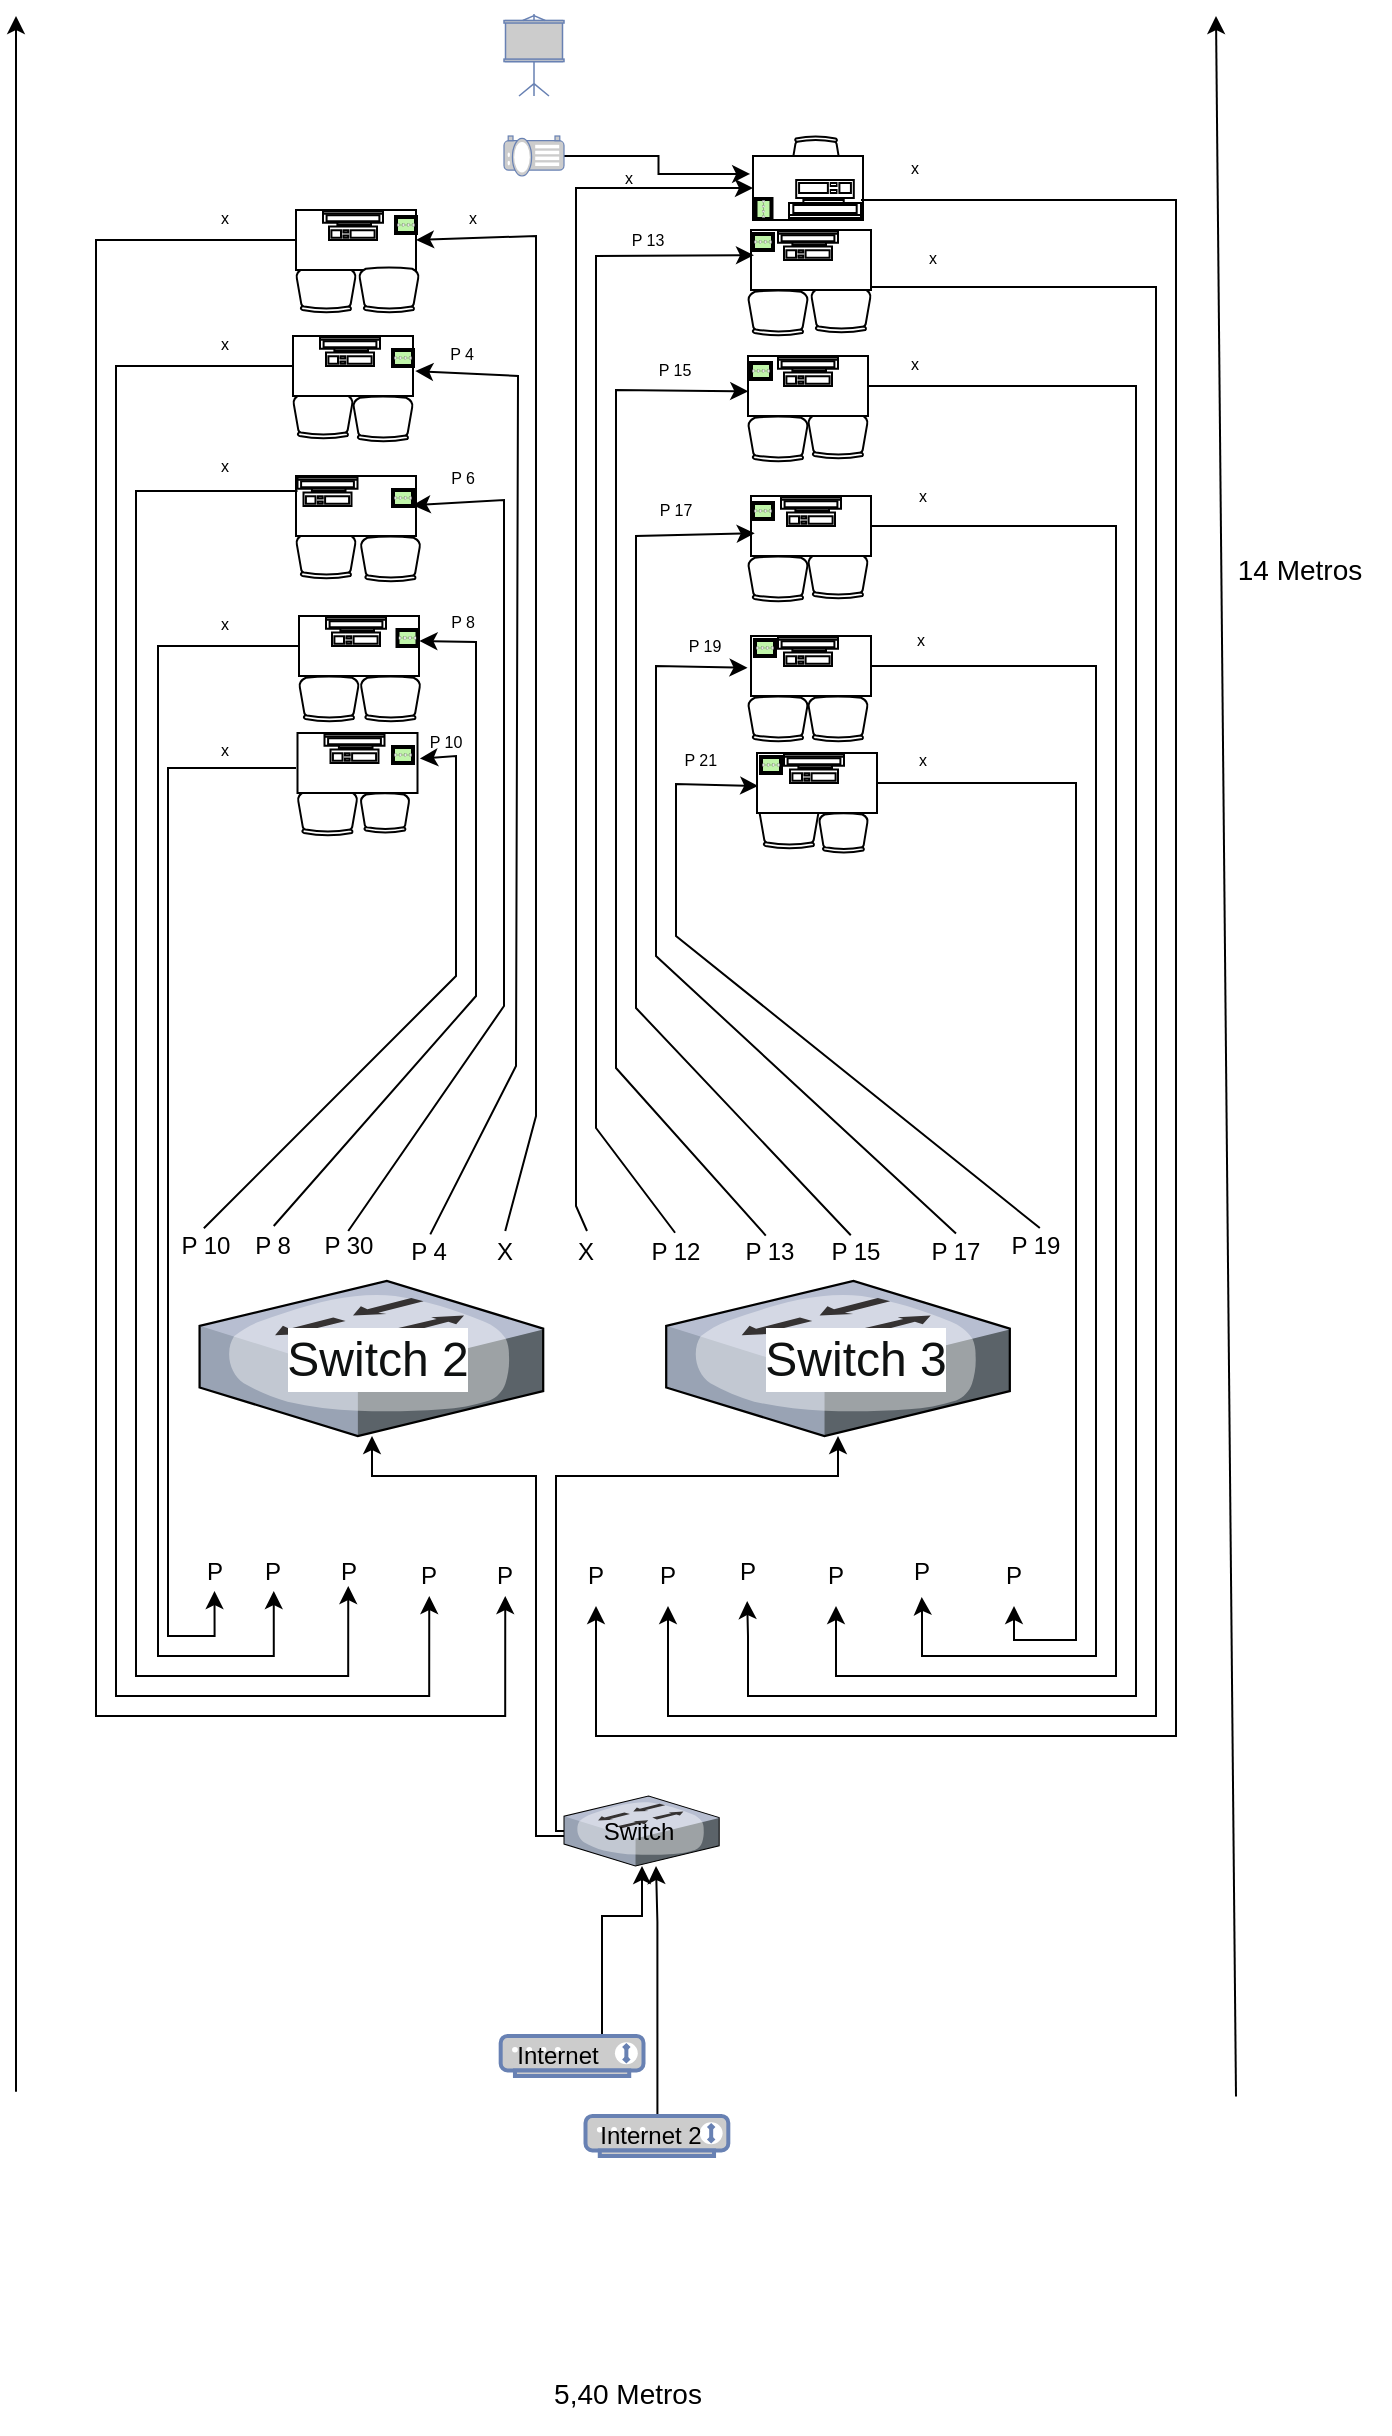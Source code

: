 <mxfile version="21.6.8" type="github">
  <diagram name="Página-1" id="T5pB055ITA6RkEdO5A4q">
    <mxGraphModel dx="1434" dy="1959" grid="1" gridSize="10" guides="1" tooltips="1" connect="1" arrows="1" fold="1" page="1" pageScale="1" pageWidth="827" pageHeight="1169" math="0" shadow="0">
      <root>
        <mxCell id="0" />
        <mxCell id="1" parent="0" />
        <mxCell id="0n9UJO-PWEgKDpVl8PzF-2" value="&lt;font style=&quot;font-size: 14px;&quot;&gt;5,40 Metros&lt;/font&gt;" style="text;html=1;strokeColor=none;fillColor=none;align=center;verticalAlign=middle;whiteSpace=wrap;rounded=0;" parent="1" vertex="1">
          <mxGeometry x="376.08" y="1169" width="140" height="40" as="geometry" />
        </mxCell>
        <mxCell id="0n9UJO-PWEgKDpVl8PzF-3" value="&lt;font style=&quot;font-size: 14px;&quot;&gt;14 Metros&lt;/font&gt;" style="text;html=1;strokeColor=none;fillColor=none;align=center;verticalAlign=middle;whiteSpace=wrap;rounded=0;" parent="1" vertex="1">
          <mxGeometry x="737" y="251.5" width="90" height="50" as="geometry" />
        </mxCell>
        <mxCell id="0n9UJO-PWEgKDpVl8PzF-9" value="" style="endArrow=classic;html=1;rounded=0;" parent="1" edge="1">
          <mxGeometry width="50" height="50" relative="1" as="geometry">
            <mxPoint x="140" y="1037.9" as="sourcePoint" />
            <mxPoint x="140" as="targetPoint" />
          </mxGeometry>
        </mxCell>
        <mxCell id="0n9UJO-PWEgKDpVl8PzF-11" value="" style="endArrow=classic;html=1;rounded=0;" parent="1" edge="1">
          <mxGeometry width="50" height="50" relative="1" as="geometry">
            <mxPoint x="750" y="1040.3" as="sourcePoint" />
            <mxPoint x="740" as="targetPoint" />
            <Array as="points" />
          </mxGeometry>
        </mxCell>
        <mxCell id="0n9UJO-PWEgKDpVl8PzF-33" value="" style="verticalLabelPosition=bottom;html=1;verticalAlign=top;align=center;shape=mxgraph.floorplan.office_chair;shadow=0;rotation=-180;" parent="1" vertex="1">
          <mxGeometry x="280" y="125.5" width="30" height="23" as="geometry" />
        </mxCell>
        <mxCell id="6o5EObSqQ-A6p5sDB_kM-110" style="edgeStyle=orthogonalEdgeStyle;rounded=0;orthogonalLoop=1;jettySize=auto;html=1;entryX=0.5;entryY=1;entryDx=0;entryDy=0;" parent="1" source="0n9UJO-PWEgKDpVl8PzF-34" target="6o5EObSqQ-A6p5sDB_kM-105" edge="1">
          <mxGeometry relative="1" as="geometry">
            <Array as="points">
              <mxPoint x="180" y="112" />
              <mxPoint x="180" y="850" />
              <mxPoint x="385" y="850" />
            </Array>
          </mxGeometry>
        </mxCell>
        <mxCell id="0n9UJO-PWEgKDpVl8PzF-34" value="" style="shape=rect;shadow=0;html=1;rotation=-180;" parent="1" vertex="1">
          <mxGeometry x="280" y="97" width="60" height="30" as="geometry" />
        </mxCell>
        <mxCell id="0n9UJO-PWEgKDpVl8PzF-35" value="" style="verticalLabelPosition=bottom;html=1;verticalAlign=top;align=center;shape=mxgraph.floorplan.workstation;shadow=0;flipV=1;rotation=-180;" parent="1" vertex="1">
          <mxGeometry x="293.5" y="97" width="30" height="15" as="geometry" />
        </mxCell>
        <mxCell id="0n9UJO-PWEgKDpVl8PzF-36" value="" style="verticalLabelPosition=bottom;html=1;verticalAlign=top;align=center;shape=mxgraph.floorplan.office_chair;shadow=0;rotation=-180;" parent="1" vertex="1">
          <mxGeometry x="537.5" y="135.5" width="30" height="23" as="geometry" />
        </mxCell>
        <mxCell id="6o5EObSqQ-A6p5sDB_kM-115" style="edgeStyle=orthogonalEdgeStyle;rounded=0;orthogonalLoop=1;jettySize=auto;html=1;" parent="1" target="6o5EObSqQ-A6p5sDB_kM-102" edge="1">
          <mxGeometry relative="1" as="geometry">
            <Array as="points">
              <mxPoint x="710" y="136" />
              <mxPoint x="710" y="850" />
              <mxPoint x="466" y="850" />
            </Array>
            <mxPoint x="567" y="135.5" as="sourcePoint" />
            <mxPoint x="465.5" y="813.5" as="targetPoint" />
          </mxGeometry>
        </mxCell>
        <mxCell id="0n9UJO-PWEgKDpVl8PzF-37" value="" style="shape=rect;shadow=0;html=1;rotation=-180;" parent="1" vertex="1">
          <mxGeometry x="507.5" y="107" width="60" height="30" as="geometry" />
        </mxCell>
        <mxCell id="0n9UJO-PWEgKDpVl8PzF-38" value="" style="verticalLabelPosition=bottom;html=1;verticalAlign=top;align=center;shape=mxgraph.floorplan.workstation;shadow=0;flipV=1;rotation=-180;" parent="1" vertex="1">
          <mxGeometry x="521" y="107" width="30" height="15" as="geometry" />
        </mxCell>
        <mxCell id="0n9UJO-PWEgKDpVl8PzF-39" value="" style="verticalLabelPosition=bottom;html=1;verticalAlign=top;align=center;shape=mxgraph.floorplan.office_chair;shadow=0;rotation=-180;" parent="1" vertex="1">
          <mxGeometry x="278.5" y="188.5" width="30" height="23" as="geometry" />
        </mxCell>
        <mxCell id="6o5EObSqQ-A6p5sDB_kM-109" style="edgeStyle=orthogonalEdgeStyle;rounded=0;orthogonalLoop=1;jettySize=auto;html=1;entryX=0.5;entryY=1;entryDx=0;entryDy=0;" parent="1" source="0n9UJO-PWEgKDpVl8PzF-40" target="6o5EObSqQ-A6p5sDB_kM-104" edge="1">
          <mxGeometry relative="1" as="geometry">
            <Array as="points">
              <mxPoint x="190" y="175" />
              <mxPoint x="190" y="840" />
              <mxPoint x="347" y="840" />
            </Array>
          </mxGeometry>
        </mxCell>
        <mxCell id="0n9UJO-PWEgKDpVl8PzF-40" value="" style="shape=rect;shadow=0;html=1;rotation=-180;" parent="1" vertex="1">
          <mxGeometry x="278.5" y="160" width="60" height="30" as="geometry" />
        </mxCell>
        <mxCell id="0n9UJO-PWEgKDpVl8PzF-41" value="" style="verticalLabelPosition=bottom;html=1;verticalAlign=top;align=center;shape=mxgraph.floorplan.workstation;shadow=0;flipV=1;rotation=-180;" parent="1" vertex="1">
          <mxGeometry x="292" y="160" width="30" height="15" as="geometry" />
        </mxCell>
        <mxCell id="0n9UJO-PWEgKDpVl8PzF-42" value="" style="verticalLabelPosition=bottom;html=1;verticalAlign=top;align=center;shape=mxgraph.floorplan.office_chair;shadow=0;rotation=-180;" parent="1" vertex="1">
          <mxGeometry x="536" y="198.5" width="30" height="23" as="geometry" />
        </mxCell>
        <mxCell id="7lzPXj1ygBglbqnLbxSD-4" style="edgeStyle=orthogonalEdgeStyle;rounded=0;orthogonalLoop=1;jettySize=auto;html=1;entryX=0.5;entryY=1;entryDx=0;entryDy=0;" parent="1" source="0n9UJO-PWEgKDpVl8PzF-43" target="6o5EObSqQ-A6p5sDB_kM-101" edge="1">
          <mxGeometry relative="1" as="geometry">
            <Array as="points">
              <mxPoint x="700" y="185" />
              <mxPoint x="700" y="840" />
              <mxPoint x="506" y="840" />
              <mxPoint x="506" y="810" />
            </Array>
            <mxPoint x="510" y="810" as="targetPoint" />
          </mxGeometry>
        </mxCell>
        <mxCell id="0n9UJO-PWEgKDpVl8PzF-43" value="" style="shape=rect;shadow=0;html=1;rotation=-180;" parent="1" vertex="1">
          <mxGeometry x="506" y="170" width="60" height="30" as="geometry" />
        </mxCell>
        <mxCell id="0n9UJO-PWEgKDpVl8PzF-44" value="" style="verticalLabelPosition=bottom;html=1;verticalAlign=top;align=center;shape=mxgraph.floorplan.workstation;shadow=0;flipV=1;rotation=-180;" parent="1" vertex="1">
          <mxGeometry x="521" y="170" width="30" height="15" as="geometry" />
        </mxCell>
        <mxCell id="0n9UJO-PWEgKDpVl8PzF-45" value="" style="verticalLabelPosition=bottom;html=1;verticalAlign=top;align=center;shape=mxgraph.floorplan.office_chair;shadow=0;rotation=-180;" parent="1" vertex="1">
          <mxGeometry x="280" y="258.5" width="30" height="23" as="geometry" />
        </mxCell>
        <mxCell id="0n9UJO-PWEgKDpVl8PzF-46" value="" style="shape=rect;shadow=0;html=1;rotation=-180;" parent="1" vertex="1">
          <mxGeometry x="280" y="230" width="60" height="30" as="geometry" />
        </mxCell>
        <mxCell id="6o5EObSqQ-A6p5sDB_kM-108" style="edgeStyle=orthogonalEdgeStyle;rounded=0;orthogonalLoop=1;jettySize=auto;html=1;entryX=0.5;entryY=1;entryDx=0;entryDy=0;" parent="1" source="0n9UJO-PWEgKDpVl8PzF-47" target="6o5EObSqQ-A6p5sDB_kM-103" edge="1">
          <mxGeometry relative="1" as="geometry">
            <Array as="points">
              <mxPoint x="200" y="238" />
              <mxPoint x="200" y="830" />
              <mxPoint x="306" y="830" />
            </Array>
          </mxGeometry>
        </mxCell>
        <mxCell id="0n9UJO-PWEgKDpVl8PzF-47" value="" style="verticalLabelPosition=bottom;html=1;verticalAlign=top;align=center;shape=mxgraph.floorplan.workstation;shadow=0;flipV=1;rotation=-180;" parent="1" vertex="1">
          <mxGeometry x="280.75" y="230" width="30" height="15" as="geometry" />
        </mxCell>
        <mxCell id="0n9UJO-PWEgKDpVl8PzF-48" value="" style="verticalLabelPosition=bottom;html=1;verticalAlign=top;align=center;shape=mxgraph.floorplan.office_chair;shadow=0;rotation=-180;" parent="1" vertex="1">
          <mxGeometry x="536" y="268.5" width="30" height="23" as="geometry" />
        </mxCell>
        <mxCell id="6o5EObSqQ-A6p5sDB_kM-119" style="edgeStyle=orthogonalEdgeStyle;rounded=0;orthogonalLoop=1;jettySize=auto;html=1;entryX=0.5;entryY=1;entryDx=0;entryDy=0;" parent="1" source="0n9UJO-PWEgKDpVl8PzF-49" target="6o5EObSqQ-A6p5sDB_kM-100" edge="1">
          <mxGeometry relative="1" as="geometry">
            <Array as="points">
              <mxPoint x="690" y="255" />
              <mxPoint x="690" y="830" />
              <mxPoint x="550" y="830" />
            </Array>
          </mxGeometry>
        </mxCell>
        <mxCell id="0n9UJO-PWEgKDpVl8PzF-49" value="" style="shape=rect;shadow=0;html=1;rotation=-180;" parent="1" vertex="1">
          <mxGeometry x="507.5" y="240" width="60" height="30" as="geometry" />
        </mxCell>
        <mxCell id="0n9UJO-PWEgKDpVl8PzF-50" value="" style="verticalLabelPosition=bottom;html=1;verticalAlign=top;align=center;shape=mxgraph.floorplan.workstation;shadow=0;flipV=1;rotation=-180;" parent="1" vertex="1">
          <mxGeometry x="522.5" y="240" width="30" height="15" as="geometry" />
        </mxCell>
        <mxCell id="0n9UJO-PWEgKDpVl8PzF-51" value="" style="verticalLabelPosition=bottom;html=1;verticalAlign=top;align=center;shape=mxgraph.floorplan.office_chair;shadow=0;rotation=-180;" parent="1" vertex="1">
          <mxGeometry x="281.5" y="330" width="30" height="23" as="geometry" />
        </mxCell>
        <mxCell id="6o5EObSqQ-A6p5sDB_kM-107" style="edgeStyle=orthogonalEdgeStyle;rounded=0;orthogonalLoop=1;jettySize=auto;html=1;entryX=0.5;entryY=1;entryDx=0;entryDy=0;" parent="1" source="0n9UJO-PWEgKDpVl8PzF-52" target="6o5EObSqQ-A6p5sDB_kM-97" edge="1">
          <mxGeometry relative="1" as="geometry">
            <mxPoint x="270" y="960" as="targetPoint" />
            <Array as="points">
              <mxPoint x="211" y="315" />
              <mxPoint x="211" y="820" />
              <mxPoint x="269" y="820" />
            </Array>
          </mxGeometry>
        </mxCell>
        <mxCell id="0n9UJO-PWEgKDpVl8PzF-52" value="" style="shape=rect;shadow=0;html=1;rotation=-180;" parent="1" vertex="1">
          <mxGeometry x="281.5" y="300" width="60" height="30" as="geometry" />
        </mxCell>
        <mxCell id="0n9UJO-PWEgKDpVl8PzF-53" value="" style="verticalLabelPosition=bottom;html=1;verticalAlign=top;align=center;shape=mxgraph.floorplan.workstation;shadow=0;flipV=1;rotation=-180;" parent="1" vertex="1">
          <mxGeometry x="295" y="300" width="30" height="15" as="geometry" />
        </mxCell>
        <mxCell id="0n9UJO-PWEgKDpVl8PzF-54" value="" style="verticalLabelPosition=bottom;html=1;verticalAlign=top;align=center;shape=mxgraph.floorplan.office_chair;shadow=0;rotation=-180;" parent="1" vertex="1">
          <mxGeometry x="536" y="340" width="30" height="23" as="geometry" />
        </mxCell>
        <mxCell id="6o5EObSqQ-A6p5sDB_kM-112" style="edgeStyle=orthogonalEdgeStyle;rounded=0;orthogonalLoop=1;jettySize=auto;html=1;entryX=0.506;entryY=0.935;entryDx=0;entryDy=0;entryPerimeter=0;" parent="1" source="0n9UJO-PWEgKDpVl8PzF-55" target="6o5EObSqQ-A6p5sDB_kM-99" edge="1">
          <mxGeometry relative="1" as="geometry">
            <Array as="points">
              <mxPoint x="680" y="325" />
              <mxPoint x="680" y="820" />
              <mxPoint x="593" y="820" />
              <mxPoint x="593" y="793" />
            </Array>
            <mxPoint x="590" y="800" as="targetPoint" />
          </mxGeometry>
        </mxCell>
        <mxCell id="0n9UJO-PWEgKDpVl8PzF-55" value="" style="shape=rect;shadow=0;html=1;rotation=-180;" parent="1" vertex="1">
          <mxGeometry x="507.5" y="310" width="60" height="30" as="geometry" />
        </mxCell>
        <mxCell id="0n9UJO-PWEgKDpVl8PzF-56" value="" style="verticalLabelPosition=bottom;html=1;verticalAlign=top;align=center;shape=mxgraph.floorplan.workstation;shadow=0;flipV=1;rotation=-180;" parent="1" vertex="1">
          <mxGeometry x="521" y="310" width="30" height="15" as="geometry" />
        </mxCell>
        <mxCell id="0n9UJO-PWEgKDpVl8PzF-57" value="" style="verticalLabelPosition=bottom;html=1;verticalAlign=top;align=center;shape=mxgraph.floorplan.office_chair;shadow=0;" parent="1" vertex="1">
          <mxGeometry x="527.5" y="60" width="25" height="20" as="geometry" />
        </mxCell>
        <mxCell id="0n9UJO-PWEgKDpVl8PzF-58" value="" style="shape=rect;shadow=0;html=1;" parent="1" vertex="1">
          <mxGeometry x="508.5" y="70" width="55" height="32" as="geometry" />
        </mxCell>
        <mxCell id="6o5EObSqQ-A6p5sDB_kM-117" style="edgeStyle=orthogonalEdgeStyle;rounded=0;orthogonalLoop=1;jettySize=auto;html=1;entryX=0.5;entryY=1;entryDx=0;entryDy=0;" parent="1" source="0n9UJO-PWEgKDpVl8PzF-59" target="6o5EObSqQ-A6p5sDB_kM-116" edge="1">
          <mxGeometry relative="1" as="geometry">
            <Array as="points">
              <mxPoint x="720" y="92" />
              <mxPoint x="720" y="860" />
              <mxPoint x="430" y="860" />
              <mxPoint x="430" y="795" />
            </Array>
          </mxGeometry>
        </mxCell>
        <mxCell id="0n9UJO-PWEgKDpVl8PzF-59" value="" style="verticalLabelPosition=bottom;html=1;verticalAlign=top;align=center;shape=mxgraph.floorplan.workstation;shadow=0;flipV=1;" parent="1" vertex="1">
          <mxGeometry x="526.5" y="82" width="36" height="20" as="geometry" />
        </mxCell>
        <mxCell id="0n9UJO-PWEgKDpVl8PzF-60" value="" style="verticalLabelPosition=bottom;html=1;verticalAlign=top;align=center;shape=mxgraph.floorplan.office_chair;shadow=0;rotation=-180;" parent="1" vertex="1">
          <mxGeometry x="311.5" y="125.5" width="30" height="23" as="geometry" />
        </mxCell>
        <mxCell id="0n9UJO-PWEgKDpVl8PzF-61" value="" style="verticalLabelPosition=bottom;html=1;verticalAlign=top;align=center;shape=mxgraph.floorplan.office_chair;shadow=0;rotation=-180;" parent="1" vertex="1">
          <mxGeometry x="280.75" y="387" width="30" height="23" as="geometry" />
        </mxCell>
        <mxCell id="6o5EObSqQ-A6p5sDB_kM-106" style="edgeStyle=orthogonalEdgeStyle;rounded=0;orthogonalLoop=1;jettySize=auto;html=1;entryX=0.5;entryY=1;entryDx=0;entryDy=0;" parent="1" target="6o5EObSqQ-A6p5sDB_kM-96" edge="1">
          <mxGeometry relative="1" as="geometry">
            <mxPoint x="240" y="960" as="targetPoint" />
            <mxPoint x="280" y="376" as="sourcePoint" />
            <Array as="points">
              <mxPoint x="216" y="376" />
              <mxPoint x="216" y="810" />
              <mxPoint x="239" y="810" />
            </Array>
          </mxGeometry>
        </mxCell>
        <mxCell id="0n9UJO-PWEgKDpVl8PzF-62" value="" style="shape=rect;shadow=0;html=1;rotation=-180;" parent="1" vertex="1">
          <mxGeometry x="280.75" y="358.5" width="60" height="30" as="geometry" />
        </mxCell>
        <mxCell id="0n9UJO-PWEgKDpVl8PzF-63" value="" style="verticalLabelPosition=bottom;html=1;verticalAlign=top;align=center;shape=mxgraph.floorplan.workstation;shadow=0;flipV=1;rotation=-180;" parent="1" vertex="1">
          <mxGeometry x="294.25" y="358.5" width="30" height="15" as="geometry" />
        </mxCell>
        <mxCell id="0n9UJO-PWEgKDpVl8PzF-65" value="" style="verticalLabelPosition=bottom;html=1;verticalAlign=top;align=center;shape=mxgraph.floorplan.office_chair;shadow=0;rotation=-180;" parent="1" vertex="1">
          <mxGeometry x="511.5" y="393.5" width="30" height="23" as="geometry" />
        </mxCell>
        <mxCell id="7lzPXj1ygBglbqnLbxSD-3" style="edgeStyle=orthogonalEdgeStyle;rounded=0;orthogonalLoop=1;jettySize=auto;html=1;" parent="1" source="0n9UJO-PWEgKDpVl8PzF-66" target="6o5EObSqQ-A6p5sDB_kM-98" edge="1">
          <mxGeometry relative="1" as="geometry">
            <Array as="points">
              <mxPoint x="670" y="384" />
              <mxPoint x="670" y="812" />
              <mxPoint x="639" y="812" />
            </Array>
          </mxGeometry>
        </mxCell>
        <mxCell id="0n9UJO-PWEgKDpVl8PzF-66" value="" style="shape=rect;shadow=0;html=1;rotation=-180;" parent="1" vertex="1">
          <mxGeometry x="510.5" y="368.5" width="60" height="30" as="geometry" />
        </mxCell>
        <mxCell id="0n9UJO-PWEgKDpVl8PzF-67" value="" style="verticalLabelPosition=bottom;html=1;verticalAlign=top;align=center;shape=mxgraph.floorplan.workstation;shadow=0;flipV=1;rotation=-180;" parent="1" vertex="1">
          <mxGeometry x="524" y="368.5" width="30" height="15" as="geometry" />
        </mxCell>
        <mxCell id="0n9UJO-PWEgKDpVl8PzF-68" value="" style="verticalLabelPosition=bottom;html=1;verticalAlign=top;align=center;shape=mxgraph.floorplan.office_chair;shadow=0;rotation=-180;" parent="1" vertex="1">
          <mxGeometry x="541.5" y="398.5" width="24.5" height="20" as="geometry" />
        </mxCell>
        <mxCell id="0n9UJO-PWEgKDpVl8PzF-74" value="" style="verticalLabelPosition=bottom;html=1;verticalAlign=top;align=center;shape=mxgraph.floorplan.office_chair;shadow=0;rotation=-180;" parent="1" vertex="1">
          <mxGeometry x="506" y="340" width="30" height="23" as="geometry" />
        </mxCell>
        <mxCell id="0n9UJO-PWEgKDpVl8PzF-75" value="" style="verticalLabelPosition=bottom;html=1;verticalAlign=top;align=center;shape=mxgraph.floorplan.office_chair;shadow=0;rotation=-180;" parent="1" vertex="1">
          <mxGeometry x="312.25" y="330" width="30" height="23" as="geometry" />
        </mxCell>
        <mxCell id="0n9UJO-PWEgKDpVl8PzF-76" value="" style="verticalLabelPosition=bottom;html=1;verticalAlign=top;align=center;shape=mxgraph.floorplan.office_chair;shadow=0;rotation=-180;" parent="1" vertex="1">
          <mxGeometry x="506" y="270" width="30" height="23" as="geometry" />
        </mxCell>
        <mxCell id="0n9UJO-PWEgKDpVl8PzF-77" value="" style="verticalLabelPosition=bottom;html=1;verticalAlign=top;align=center;shape=mxgraph.floorplan.office_chair;shadow=0;rotation=-180;" parent="1" vertex="1">
          <mxGeometry x="312.25" y="260" width="30" height="23" as="geometry" />
        </mxCell>
        <mxCell id="0n9UJO-PWEgKDpVl8PzF-78" value="" style="verticalLabelPosition=bottom;html=1;verticalAlign=top;align=center;shape=mxgraph.floorplan.office_chair;shadow=0;rotation=-180;" parent="1" vertex="1">
          <mxGeometry x="308.5" y="190" width="30" height="23" as="geometry" />
        </mxCell>
        <mxCell id="0n9UJO-PWEgKDpVl8PzF-79" value="" style="verticalLabelPosition=bottom;html=1;verticalAlign=top;align=center;shape=mxgraph.floorplan.office_chair;shadow=0;rotation=-180;" parent="1" vertex="1">
          <mxGeometry x="506" y="200" width="30" height="23" as="geometry" />
        </mxCell>
        <mxCell id="0n9UJO-PWEgKDpVl8PzF-80" value="" style="verticalLabelPosition=bottom;html=1;verticalAlign=top;align=center;shape=mxgraph.floorplan.office_chair;shadow=0;rotation=-180;" parent="1" vertex="1">
          <mxGeometry x="506" y="137" width="30" height="23" as="geometry" />
        </mxCell>
        <mxCell id="6o5EObSqQ-A6p5sDB_kM-126" style="edgeStyle=orthogonalEdgeStyle;rounded=0;orthogonalLoop=1;jettySize=auto;html=1;entryX=-0.026;entryY=0.281;entryDx=0;entryDy=0;entryPerimeter=0;" parent="1" source="0n9UJO-PWEgKDpVl8PzF-158" target="0n9UJO-PWEgKDpVl8PzF-58" edge="1">
          <mxGeometry relative="1" as="geometry">
            <mxPoint x="490" y="70.0" as="targetPoint" />
          </mxGeometry>
        </mxCell>
        <mxCell id="0n9UJO-PWEgKDpVl8PzF-158" value="" style="fontColor=#0066CC;verticalAlign=top;verticalLabelPosition=bottom;labelPosition=center;align=center;html=1;outlineConnect=0;fillColor=#CCCCCC;strokeColor=#6881B3;gradientColor=none;gradientDirection=north;strokeWidth=2;shape=mxgraph.networks.video_projector;rotation=-180;" parent="1" vertex="1">
          <mxGeometry x="384" y="60" width="30" height="20" as="geometry" />
        </mxCell>
        <mxCell id="0n9UJO-PWEgKDpVl8PzF-160" value="" style="fontColor=#0066CC;verticalAlign=top;verticalLabelPosition=bottom;labelPosition=center;align=center;html=1;outlineConnect=0;fillColor=#CCCCCC;strokeColor=#6881B3;gradientColor=none;gradientDirection=north;strokeWidth=2;shape=mxgraph.networks.video_projector_screen;" parent="1" vertex="1">
          <mxGeometry x="384" y="-1" width="30" height="41" as="geometry" />
        </mxCell>
        <mxCell id="jtPfA3ehx5UTEgGUFtKM-3" value="" style="html=1;strokeWidth=2;outlineConnect=0;dashed=0;align=center;fontSize=8;fillColor=#c0f5a9;verticalLabelPosition=bottom;verticalAlign=top;shape=mxgraph.eip.routing_slip;" parent="1" vertex="1">
          <mxGeometry x="330" y="100.5" width="10" height="8" as="geometry" />
        </mxCell>
        <mxCell id="jtPfA3ehx5UTEgGUFtKM-4" value="" style="html=1;strokeWidth=2;outlineConnect=0;dashed=0;align=center;fontSize=8;fillColor=#c0f5a9;verticalLabelPosition=bottom;verticalAlign=top;shape=mxgraph.eip.routing_slip;" parent="1" vertex="1">
          <mxGeometry x="508.5" y="109" width="10" height="8" as="geometry" />
        </mxCell>
        <mxCell id="jtPfA3ehx5UTEgGUFtKM-5" value="" style="html=1;strokeWidth=2;outlineConnect=0;dashed=0;align=center;fontSize=8;fillColor=#c0f5a9;verticalLabelPosition=bottom;verticalAlign=top;shape=mxgraph.eip.routing_slip;rotation=90;" parent="1" vertex="1">
          <mxGeometry x="508.75" y="92.5" width="10" height="8" as="geometry" />
        </mxCell>
        <mxCell id="jtPfA3ehx5UTEgGUFtKM-6" value="" style="html=1;strokeWidth=2;outlineConnect=0;dashed=0;align=center;fontSize=8;fillColor=#c0f5a9;verticalLabelPosition=bottom;verticalAlign=top;shape=mxgraph.eip.routing_slip;" parent="1" vertex="1">
          <mxGeometry x="328.5" y="167" width="10" height="8" as="geometry" />
        </mxCell>
        <mxCell id="jtPfA3ehx5UTEgGUFtKM-7" value="" style="html=1;strokeWidth=2;outlineConnect=0;dashed=0;align=center;fontSize=8;fillColor=#c0f5a9;verticalLabelPosition=bottom;verticalAlign=top;shape=mxgraph.eip.routing_slip;" parent="1" vertex="1">
          <mxGeometry x="507.5" y="173.5" width="10" height="8" as="geometry" />
        </mxCell>
        <mxCell id="jtPfA3ehx5UTEgGUFtKM-8" value="" style="html=1;strokeWidth=2;outlineConnect=0;dashed=0;align=center;fontSize=8;fillColor=#c0f5a9;verticalLabelPosition=bottom;verticalAlign=top;shape=mxgraph.eip.routing_slip;" parent="1" vertex="1">
          <mxGeometry x="328.5" y="237" width="10" height="8" as="geometry" />
        </mxCell>
        <mxCell id="jtPfA3ehx5UTEgGUFtKM-9" value="" style="html=1;strokeWidth=2;outlineConnect=0;dashed=0;align=center;fontSize=8;fillColor=#c0f5a9;verticalLabelPosition=bottom;verticalAlign=top;shape=mxgraph.eip.routing_slip;" parent="1" vertex="1">
          <mxGeometry x="508.5" y="243.5" width="10" height="8" as="geometry" />
        </mxCell>
        <mxCell id="jtPfA3ehx5UTEgGUFtKM-10" value="" style="html=1;strokeWidth=2;outlineConnect=0;dashed=0;align=center;fontSize=8;fillColor=#c0f5a9;verticalLabelPosition=bottom;verticalAlign=top;shape=mxgraph.eip.routing_slip;" parent="1" vertex="1">
          <mxGeometry x="330.75" y="307" width="10" height="8" as="geometry" />
        </mxCell>
        <mxCell id="jtPfA3ehx5UTEgGUFtKM-11" value="" style="html=1;strokeWidth=2;outlineConnect=0;dashed=0;align=center;fontSize=8;fillColor=#c0f5a9;verticalLabelPosition=bottom;verticalAlign=top;shape=mxgraph.eip.routing_slip;" parent="1" vertex="1">
          <mxGeometry x="509.5" y="312" width="10" height="8" as="geometry" />
        </mxCell>
        <mxCell id="jtPfA3ehx5UTEgGUFtKM-12" value="" style="html=1;strokeWidth=2;outlineConnect=0;dashed=0;align=center;fontSize=8;fillColor=#c0f5a9;verticalLabelPosition=bottom;verticalAlign=top;shape=mxgraph.eip.routing_slip;" parent="1" vertex="1">
          <mxGeometry x="512.5" y="370.5" width="10" height="8" as="geometry" />
        </mxCell>
        <mxCell id="jtPfA3ehx5UTEgGUFtKM-17" value="" style="html=1;strokeWidth=2;outlineConnect=0;dashed=0;align=center;fontSize=8;fillColor=#c0f5a9;verticalLabelPosition=bottom;verticalAlign=top;shape=mxgraph.eip.routing_slip;" parent="1" vertex="1">
          <mxGeometry x="328.5" y="365.5" width="10" height="8" as="geometry" />
        </mxCell>
        <mxCell id="jtPfA3ehx5UTEgGUFtKM-32" value="&lt;font style=&quot;&quot;&gt;&lt;font style=&quot;font-size: 8px;&quot;&gt;P 15&lt;/font&gt;&lt;br&gt;&lt;/font&gt;" style="text;html=1;strokeColor=none;fillColor=none;align=center;verticalAlign=middle;whiteSpace=wrap;rounded=0;" parent="1" vertex="1">
          <mxGeometry x="447.5" y="162.5" width="42.5" height="27.5" as="geometry" />
        </mxCell>
        <mxCell id="jtPfA3ehx5UTEgGUFtKM-34" value="&lt;font style=&quot;&quot;&gt;&lt;font style=&quot;font-size: 8px;&quot;&gt;P 13&lt;/font&gt;&lt;br&gt;&lt;/font&gt;" style="text;html=1;strokeColor=none;fillColor=none;align=center;verticalAlign=middle;whiteSpace=wrap;rounded=0;" parent="1" vertex="1">
          <mxGeometry x="437.34" y="99" width="38.25" height="23" as="geometry" />
        </mxCell>
        <mxCell id="jtPfA3ehx5UTEgGUFtKM-36" value="&lt;font style=&quot;&quot;&gt;&lt;font style=&quot;font-size: 8px;&quot;&gt;P 4&lt;/font&gt;&lt;br&gt;&lt;/font&gt;" style="text;html=1;strokeColor=none;fillColor=none;align=center;verticalAlign=middle;whiteSpace=wrap;rounded=0;" parent="1" vertex="1">
          <mxGeometry x="344.5" y="156" width="35.5" height="23" as="geometry" />
        </mxCell>
        <mxCell id="jtPfA3ehx5UTEgGUFtKM-37" value="&lt;font style=&quot;&quot;&gt;&lt;span style=&quot;font-size: 8px;&quot;&gt;P 6&lt;/span&gt;&lt;br&gt;&lt;/font&gt;" style="text;html=1;strokeColor=none;fillColor=none;align=center;verticalAlign=middle;whiteSpace=wrap;rounded=0;" parent="1" vertex="1">
          <mxGeometry x="347" y="220" width="33" height="20" as="geometry" />
        </mxCell>
        <mxCell id="jtPfA3ehx5UTEgGUFtKM-38" value="&lt;font style=&quot;&quot;&gt;&lt;font style=&quot;font-size: 8px;&quot;&gt;P 8&lt;/font&gt;&lt;br&gt;&lt;/font&gt;" style="text;html=1;strokeColor=none;fillColor=none;align=center;verticalAlign=middle;whiteSpace=wrap;rounded=0;" parent="1" vertex="1">
          <mxGeometry x="347" y="293" width="33" height="17" as="geometry" />
        </mxCell>
        <mxCell id="jtPfA3ehx5UTEgGUFtKM-42" value="&lt;font style=&quot;&quot;&gt;&lt;font style=&quot;font-size: 8px;&quot;&gt;x&lt;/font&gt;&lt;br&gt;&lt;/font&gt;" style="text;html=1;strokeColor=none;fillColor=none;align=center;verticalAlign=middle;whiteSpace=wrap;rounded=0;" parent="1" vertex="1">
          <mxGeometry x="424.75" y="67.5" width="42.66" height="25" as="geometry" />
        </mxCell>
        <mxCell id="jtPfA3ehx5UTEgGUFtKM-43" value="&lt;font style=&quot;&quot;&gt;&lt;font style=&quot;font-size: 8px;&quot;&gt;P 17&lt;/font&gt;&lt;br&gt;&lt;/font&gt;" style="text;html=1;strokeColor=none;fillColor=none;align=center;verticalAlign=middle;whiteSpace=wrap;rounded=0;" parent="1" vertex="1">
          <mxGeometry x="453.75" y="233.5" width="32.33" height="25" as="geometry" />
        </mxCell>
        <mxCell id="jtPfA3ehx5UTEgGUFtKM-44" value="&lt;font style=&quot;&quot;&gt;&lt;span style=&quot;font-size: 8px;&quot;&gt;P 19&lt;/span&gt;&lt;br&gt;&lt;/font&gt;" style="text;html=1;strokeColor=none;fillColor=none;align=center;verticalAlign=middle;whiteSpace=wrap;rounded=0;" parent="1" vertex="1">
          <mxGeometry x="467.5" y="307" width="32.5" height="13" as="geometry" />
        </mxCell>
        <mxCell id="jtPfA3ehx5UTEgGUFtKM-45" value="&lt;font style=&quot;&quot;&gt;&lt;font style=&quot;font-size: 8px;&quot;&gt;P 10&lt;/font&gt;&lt;br&gt;&lt;/font&gt;" style="text;html=1;strokeColor=none;fillColor=none;align=center;verticalAlign=middle;whiteSpace=wrap;rounded=0;" parent="1" vertex="1">
          <mxGeometry x="338.5" y="353" width="31.5" height="17" as="geometry" />
        </mxCell>
        <mxCell id="jtPfA3ehx5UTEgGUFtKM-46" value="&lt;font style=&quot;&quot;&gt;&lt;font style=&quot;font-size: 8px;&quot;&gt;P 21&amp;nbsp;&lt;/font&gt;&lt;br&gt;&lt;/font&gt;" style="text;html=1;strokeColor=none;fillColor=none;align=center;verticalAlign=middle;whiteSpace=wrap;rounded=0;" parent="1" vertex="1">
          <mxGeometry x="467.41" y="361" width="32.59" height="19" as="geometry" />
        </mxCell>
        <mxCell id="jtPfA3ehx5UTEgGUFtKM-49" value="" style="verticalLabelPosition=bottom;sketch=0;aspect=fixed;html=1;verticalAlign=top;strokeColor=none;align=center;outlineConnect=0;shape=mxgraph.citrix.switch;" parent="1" vertex="1">
          <mxGeometry x="231.79" y="632.5" width="171.81" height="77.5" as="geometry" />
        </mxCell>
        <mxCell id="jtPfA3ehx5UTEgGUFtKM-54" value="P 10" style="text;html=1;strokeColor=none;fillColor=none;align=center;verticalAlign=middle;whiteSpace=wrap;rounded=0;" parent="1" vertex="1">
          <mxGeometry x="214.63" y="605" width="40" height="20" as="geometry" />
        </mxCell>
        <mxCell id="jtPfA3ehx5UTEgGUFtKM-55" value="P 8" style="text;html=1;strokeColor=none;fillColor=none;align=center;verticalAlign=middle;whiteSpace=wrap;rounded=0;" parent="1" vertex="1">
          <mxGeometry x="244.25" y="605" width="49.25" height="20" as="geometry" />
        </mxCell>
        <mxCell id="jtPfA3ehx5UTEgGUFtKM-59" value="P 19" style="text;html=1;strokeColor=none;fillColor=none;align=center;verticalAlign=middle;whiteSpace=wrap;rounded=0;" parent="1" vertex="1">
          <mxGeometry x="620" y="600" width="60" height="30" as="geometry" />
        </mxCell>
        <mxCell id="jtPfA3ehx5UTEgGUFtKM-60" value="P 17" style="text;html=1;strokeColor=none;fillColor=none;align=center;verticalAlign=middle;whiteSpace=wrap;rounded=0;" parent="1" vertex="1">
          <mxGeometry x="580" y="602.5" width="60" height="30" as="geometry" />
        </mxCell>
        <mxCell id="jtPfA3ehx5UTEgGUFtKM-61" value="P 15" style="text;html=1;strokeColor=none;fillColor=none;align=center;verticalAlign=middle;whiteSpace=wrap;rounded=0;" parent="1" vertex="1">
          <mxGeometry x="529.5" y="602.5" width="60" height="30" as="geometry" />
        </mxCell>
        <mxCell id="jtPfA3ehx5UTEgGUFtKM-62" value="P 13" style="text;html=1;strokeColor=none;fillColor=none;align=center;verticalAlign=middle;whiteSpace=wrap;rounded=0;" parent="1" vertex="1">
          <mxGeometry x="487" y="602.5" width="60" height="30" as="geometry" />
        </mxCell>
        <mxCell id="jtPfA3ehx5UTEgGUFtKM-63" value="P 12" style="text;html=1;strokeColor=none;fillColor=none;align=center;verticalAlign=middle;whiteSpace=wrap;rounded=0;" parent="1" vertex="1">
          <mxGeometry x="440" y="602.5" width="60" height="30" as="geometry" />
        </mxCell>
        <mxCell id="jtPfA3ehx5UTEgGUFtKM-64" value="X" style="text;html=1;strokeColor=none;fillColor=none;align=center;verticalAlign=middle;whiteSpace=wrap;rounded=0;" parent="1" vertex="1">
          <mxGeometry x="394.84" y="602.5" width="60" height="30" as="geometry" />
        </mxCell>
        <mxCell id="jtPfA3ehx5UTEgGUFtKM-65" value="" style="endArrow=classic;html=1;rounded=0;exitX=0.5;exitY=0;exitDx=0;exitDy=0;entryX=0;entryY=0.5;entryDx=0;entryDy=0;" parent="1" source="6o5EObSqQ-A6p5sDB_kM-48" target="0n9UJO-PWEgKDpVl8PzF-34" edge="1">
          <mxGeometry width="50" height="50" relative="1" as="geometry">
            <mxPoint x="360" y="550" as="sourcePoint" />
            <mxPoint x="370" y="110" as="targetPoint" />
            <Array as="points">
              <mxPoint x="400" y="550" />
              <mxPoint x="400" y="110" />
            </Array>
          </mxGeometry>
        </mxCell>
        <mxCell id="jtPfA3ehx5UTEgGUFtKM-68" value="" style="endArrow=classic;html=1;rounded=0;exitX=0.549;exitY=0.026;exitDx=0;exitDy=0;entryX=-0.019;entryY=0.416;entryDx=0;entryDy=0;entryPerimeter=0;exitPerimeter=0;" parent="1" target="0n9UJO-PWEgKDpVl8PzF-40" edge="1">
          <mxGeometry width="50" height="50" relative="1" as="geometry">
            <mxPoint x="347.147" y="609.205" as="sourcePoint" />
            <mxPoint x="360.75" y="175" as="targetPoint" />
            <Array as="points">
              <mxPoint x="390" y="525" />
              <mxPoint x="391" y="180" />
            </Array>
          </mxGeometry>
        </mxCell>
        <mxCell id="jtPfA3ehx5UTEgGUFtKM-72" value="" style="endArrow=classic;html=1;rounded=0;exitX=0.5;exitY=0;exitDx=0;exitDy=0;entryX=-0.004;entryY=0.585;entryDx=0;entryDy=0;entryPerimeter=0;" parent="1" source="jtPfA3ehx5UTEgGUFtKM-55" target="0n9UJO-PWEgKDpVl8PzF-52" edge="1">
          <mxGeometry width="50" height="50" relative="1" as="geometry">
            <mxPoint x="350" y="460" as="sourcePoint" />
            <mxPoint x="360" y="320" as="targetPoint" />
            <Array as="points">
              <mxPoint x="370" y="490" />
              <mxPoint x="370" y="313" />
            </Array>
          </mxGeometry>
        </mxCell>
        <mxCell id="jtPfA3ehx5UTEgGUFtKM-77" value="" style="endArrow=classic;html=1;rounded=0;exitX=0.5;exitY=0;exitDx=0;exitDy=0;entryX=0.029;entryY=0.512;entryDx=0;entryDy=0;entryPerimeter=0;" parent="1" source="6o5EObSqQ-A6p5sDB_kM-36" target="0n9UJO-PWEgKDpVl8PzF-46" edge="1">
          <mxGeometry width="50" height="50" relative="1" as="geometry">
            <mxPoint x="360" y="495" as="sourcePoint" />
            <mxPoint x="354" y="242" as="targetPoint" />
            <Array as="points">
              <mxPoint x="384" y="495" />
              <mxPoint x="384" y="242" />
            </Array>
          </mxGeometry>
        </mxCell>
        <mxCell id="jtPfA3ehx5UTEgGUFtKM-80" value="" style="endArrow=classic;html=1;rounded=0;exitX=0.479;exitY=-0.005;exitDx=0;exitDy=0;entryX=-0.02;entryY=0.573;entryDx=0;entryDy=0;entryPerimeter=0;exitPerimeter=0;" parent="1" target="0n9UJO-PWEgKDpVl8PzF-62" edge="1">
          <mxGeometry width="50" height="50" relative="1" as="geometry">
            <mxPoint x="233.926" y="606.163" as="sourcePoint" />
            <mxPoint x="350" y="370" as="targetPoint" />
            <Array as="points">
              <mxPoint x="360" y="480" />
              <mxPoint x="360" y="370" />
            </Array>
          </mxGeometry>
        </mxCell>
        <mxCell id="jtPfA3ehx5UTEgGUFtKM-85" value="" style="endArrow=classic;html=1;rounded=0;exitX=0.5;exitY=0;exitDx=0;exitDy=0;entryX=0;entryY=0.5;entryDx=0;entryDy=0;" parent="1" target="0n9UJO-PWEgKDpVl8PzF-58" edge="1">
          <mxGeometry width="50" height="50" relative="1" as="geometry">
            <mxPoint x="425.5" y="607.5" as="sourcePoint" />
            <mxPoint x="490" y="90" as="targetPoint" />
            <Array as="points">
              <mxPoint x="420" y="595" />
              <mxPoint x="420" y="86" />
            </Array>
          </mxGeometry>
        </mxCell>
        <mxCell id="jtPfA3ehx5UTEgGUFtKM-86" value="" style="endArrow=classic;html=1;rounded=0;exitX=0.486;exitY=-0.022;exitDx=0;exitDy=0;entryX=0.975;entryY=0.581;entryDx=0;entryDy=0;entryPerimeter=0;exitPerimeter=0;" parent="1" target="0n9UJO-PWEgKDpVl8PzF-37" edge="1">
          <mxGeometry width="50" height="50" relative="1" as="geometry">
            <mxPoint x="469.545" y="608.365" as="sourcePoint" />
            <mxPoint x="480" y="120" as="targetPoint" />
            <Array as="points">
              <mxPoint x="430" y="556" />
              <mxPoint x="430" y="120" />
            </Array>
          </mxGeometry>
        </mxCell>
        <mxCell id="jtPfA3ehx5UTEgGUFtKM-97" value="" style="endArrow=classic;html=1;rounded=0;entryX=0.998;entryY=0.412;entryDx=0;entryDy=0;entryPerimeter=0;exitX=0.435;exitY=-0.013;exitDx=0;exitDy=0;exitPerimeter=0;" parent="1" target="0n9UJO-PWEgKDpVl8PzF-43" edge="1">
          <mxGeometry width="50" height="50" relative="1" as="geometry">
            <mxPoint x="514.887" y="609.773" as="sourcePoint" />
            <mxPoint x="500" y="190" as="targetPoint" />
            <Array as="points">
              <mxPoint x="440" y="526" />
              <mxPoint x="440" y="187" />
            </Array>
          </mxGeometry>
        </mxCell>
        <mxCell id="jtPfA3ehx5UTEgGUFtKM-98" value="" style="endArrow=classic;html=1;rounded=0;entryX=0.969;entryY=0.379;entryDx=0;entryDy=0;entryPerimeter=0;exitX=0.435;exitY=-0.023;exitDx=0;exitDy=0;exitPerimeter=0;" parent="1" target="0n9UJO-PWEgKDpVl8PzF-49" edge="1">
          <mxGeometry width="50" height="50" relative="1" as="geometry">
            <mxPoint x="557.388" y="609.597" as="sourcePoint" />
            <mxPoint x="480" y="257" as="targetPoint" />
            <Array as="points">
              <mxPoint x="450" y="496" />
              <mxPoint x="450" y="260" />
            </Array>
          </mxGeometry>
        </mxCell>
        <mxCell id="jtPfA3ehx5UTEgGUFtKM-99" value="" style="endArrow=classic;html=1;rounded=0;exitX=0.5;exitY=0;exitDx=0;exitDy=0;entryX=1.029;entryY=0.469;entryDx=0;entryDy=0;entryPerimeter=0;" parent="1" target="0n9UJO-PWEgKDpVl8PzF-55" edge="1">
          <mxGeometry width="50" height="50" relative="1" as="geometry">
            <mxPoint x="610.0" y="608.75" as="sourcePoint" />
            <mxPoint x="480" y="340" as="targetPoint" />
            <Array as="points">
              <mxPoint x="460" y="470" />
              <mxPoint x="460" y="325" />
            </Array>
          </mxGeometry>
        </mxCell>
        <mxCell id="jtPfA3ehx5UTEgGUFtKM-100" value="" style="endArrow=classic;html=1;rounded=0;entryX=0.99;entryY=0.451;entryDx=0;entryDy=0;entryPerimeter=0;exitX=0.559;exitY=0.059;exitDx=0;exitDy=0;exitPerimeter=0;" parent="1" target="0n9UJO-PWEgKDpVl8PzF-66" edge="1">
          <mxGeometry width="50" height="50" relative="1" as="geometry">
            <mxPoint x="651.917" y="606.032" as="sourcePoint" />
            <mxPoint x="490" y="384" as="targetPoint" />
            <Array as="points">
              <mxPoint x="470" y="460" />
              <mxPoint x="470" y="384" />
            </Array>
          </mxGeometry>
        </mxCell>
        <mxCell id="6o5EObSqQ-A6p5sDB_kM-13" value="" style="verticalLabelPosition=bottom;html=1;verticalAlign=top;align=center;shape=mxgraph.floorplan.office_chair;shadow=0;rotation=-180;" parent="1" vertex="1">
          <mxGeometry x="312.25" y="388.5" width="24.5" height="20" as="geometry" />
        </mxCell>
        <mxCell id="6o5EObSqQ-A6p5sDB_kM-36" value="P 30" style="text;html=1;strokeColor=none;fillColor=none;align=center;verticalAlign=middle;whiteSpace=wrap;rounded=0;" parent="1" vertex="1">
          <mxGeometry x="281.5" y="607.5" width="49.25" height="15" as="geometry" />
        </mxCell>
        <mxCell id="6o5EObSqQ-A6p5sDB_kM-42" value="P 4" style="text;html=1;strokeColor=none;fillColor=none;align=center;verticalAlign=middle;whiteSpace=wrap;rounded=0;" parent="1" vertex="1">
          <mxGeometry x="322" y="607.5" width="49.25" height="20" as="geometry" />
        </mxCell>
        <mxCell id="6o5EObSqQ-A6p5sDB_kM-48" value="X" style="text;html=1;strokeColor=none;fillColor=none;align=center;verticalAlign=middle;whiteSpace=wrap;rounded=0;" parent="1" vertex="1">
          <mxGeometry x="360" y="607.5" width="49.25" height="20" as="geometry" />
        </mxCell>
        <mxCell id="6o5EObSqQ-A6p5sDB_kM-96" value="P" style="text;html=1;strokeColor=none;fillColor=none;align=center;verticalAlign=middle;whiteSpace=wrap;rounded=0;" parent="1" vertex="1">
          <mxGeometry x="220" y="767.5" width="38.5" height="20" as="geometry" />
        </mxCell>
        <mxCell id="6o5EObSqQ-A6p5sDB_kM-97" value="P" style="text;html=1;strokeColor=none;fillColor=none;align=center;verticalAlign=middle;whiteSpace=wrap;rounded=0;" parent="1" vertex="1">
          <mxGeometry x="244.25" y="767.5" width="49.25" height="20" as="geometry" />
        </mxCell>
        <mxCell id="6o5EObSqQ-A6p5sDB_kM-98" value="P" style="text;html=1;strokeColor=none;fillColor=none;align=center;verticalAlign=middle;whiteSpace=wrap;rounded=0;" parent="1" vertex="1">
          <mxGeometry x="609" y="765" width="60" height="30" as="geometry" />
        </mxCell>
        <mxCell id="6o5EObSqQ-A6p5sDB_kM-99" value="P" style="text;html=1;strokeColor=none;fillColor=none;align=center;verticalAlign=middle;whiteSpace=wrap;rounded=0;" parent="1" vertex="1">
          <mxGeometry x="562.5" y="762.5" width="60" height="30" as="geometry" />
        </mxCell>
        <mxCell id="6o5EObSqQ-A6p5sDB_kM-100" value="P" style="text;html=1;strokeColor=none;fillColor=none;align=center;verticalAlign=middle;whiteSpace=wrap;rounded=0;" parent="1" vertex="1">
          <mxGeometry x="520" y="765" width="60" height="30" as="geometry" />
        </mxCell>
        <mxCell id="6o5EObSqQ-A6p5sDB_kM-101" value="P" style="text;html=1;strokeColor=none;fillColor=none;align=center;verticalAlign=middle;whiteSpace=wrap;rounded=0;" parent="1" vertex="1">
          <mxGeometry x="475.59" y="762.5" width="60" height="30" as="geometry" />
        </mxCell>
        <mxCell id="6o5EObSqQ-A6p5sDB_kM-102" value="P" style="text;html=1;strokeColor=none;fillColor=none;align=center;verticalAlign=middle;whiteSpace=wrap;rounded=0;" parent="1" vertex="1">
          <mxGeometry x="435.58" y="765" width="60" height="30" as="geometry" />
        </mxCell>
        <mxCell id="6o5EObSqQ-A6p5sDB_kM-103" value="P" style="text;html=1;strokeColor=none;fillColor=none;align=center;verticalAlign=middle;whiteSpace=wrap;rounded=0;" parent="1" vertex="1">
          <mxGeometry x="281.5" y="770" width="49.25" height="15" as="geometry" />
        </mxCell>
        <mxCell id="6o5EObSqQ-A6p5sDB_kM-104" value="P" style="text;html=1;strokeColor=none;fillColor=none;align=center;verticalAlign=middle;whiteSpace=wrap;rounded=0;" parent="1" vertex="1">
          <mxGeometry x="322" y="770" width="49.25" height="20" as="geometry" />
        </mxCell>
        <mxCell id="6o5EObSqQ-A6p5sDB_kM-105" value="P" style="text;html=1;strokeColor=none;fillColor=none;align=center;verticalAlign=middle;whiteSpace=wrap;rounded=0;" parent="1" vertex="1">
          <mxGeometry x="360" y="770" width="49.25" height="20" as="geometry" />
        </mxCell>
        <mxCell id="6o5EObSqQ-A6p5sDB_kM-116" value="P" style="text;html=1;strokeColor=none;fillColor=none;align=center;verticalAlign=middle;whiteSpace=wrap;rounded=0;" parent="1" vertex="1">
          <mxGeometry x="399.5" y="765" width="60" height="30" as="geometry" />
        </mxCell>
        <mxCell id="7lzPXj1ygBglbqnLbxSD-1" value="&lt;h1 style=&quot;box-sizing: border-box; padding: 0px; margin-top: 0px; margin-right: 0px; margin-left: 0px; text-rendering: optimizelegibility; font-weight: 400; color: rgb(15, 17, 17); font-family: Arial, sans-serif; text-align: start; background-color: rgb(255, 255, 255); margin-bottom: 0px !important; font-size: 24px !important; line-height: 32px !important;&quot; class=&quot;a-size-large a-spacing-none&quot;&gt;Switch 2&lt;/h1&gt;" style="text;html=1;strokeColor=none;fillColor=none;align=center;verticalAlign=middle;whiteSpace=wrap;rounded=0;" parent="1" vertex="1">
          <mxGeometry x="266.08" y="646.25" width="110" height="50" as="geometry" />
        </mxCell>
        <mxCell id="Apz3P3tIX5otPCJHPMsc-6" value="" style="verticalLabelPosition=bottom;sketch=0;aspect=fixed;html=1;verticalAlign=top;strokeColor=none;align=center;outlineConnect=0;shape=mxgraph.citrix.switch;" vertex="1" parent="1">
          <mxGeometry x="465.1" y="632.5" width="171.81" height="77.5" as="geometry" />
        </mxCell>
        <mxCell id="Apz3P3tIX5otPCJHPMsc-7" value="&lt;h1 style=&quot;box-sizing: border-box; padding: 0px; margin-top: 0px; margin-right: 0px; margin-left: 0px; text-rendering: optimizelegibility; font-weight: 400; color: rgb(15, 17, 17); font-family: Arial, sans-serif; text-align: start; background-color: rgb(255, 255, 255); margin-bottom: 0px !important; font-size: 24px !important; line-height: 32px !important;&quot; class=&quot;a-size-large a-spacing-none&quot;&gt;Switch 3&lt;/h1&gt;" style="text;html=1;strokeColor=none;fillColor=none;align=center;verticalAlign=middle;whiteSpace=wrap;rounded=0;" vertex="1" parent="1">
          <mxGeometry x="504.5" y="646.25" width="110" height="50" as="geometry" />
        </mxCell>
        <mxCell id="Apz3P3tIX5otPCJHPMsc-9" value="&lt;font style=&quot;&quot;&gt;&lt;font style=&quot;font-size: 8px;&quot;&gt;x&lt;/font&gt;&lt;br&gt;&lt;/font&gt;" style="text;html=1;strokeColor=none;fillColor=none;align=center;verticalAlign=middle;whiteSpace=wrap;rounded=0;" vertex="1" parent="1">
          <mxGeometry x="347" y="87" width="42.66" height="25" as="geometry" />
        </mxCell>
        <mxCell id="Apz3P3tIX5otPCJHPMsc-12" style="edgeStyle=orthogonalEdgeStyle;rounded=0;orthogonalLoop=1;jettySize=auto;html=1;" edge="1" parent="1" source="Apz3P3tIX5otPCJHPMsc-11" target="Apz3P3tIX5otPCJHPMsc-6">
          <mxGeometry relative="1" as="geometry">
            <Array as="points">
              <mxPoint x="410" y="730" />
              <mxPoint x="551" y="730" />
            </Array>
          </mxGeometry>
        </mxCell>
        <mxCell id="Apz3P3tIX5otPCJHPMsc-13" style="edgeStyle=orthogonalEdgeStyle;rounded=0;orthogonalLoop=1;jettySize=auto;html=1;" edge="1" parent="1" source="Apz3P3tIX5otPCJHPMsc-11" target="jtPfA3ehx5UTEgGUFtKM-49">
          <mxGeometry relative="1" as="geometry">
            <mxPoint x="380" y="737" as="sourcePoint" />
            <Array as="points">
              <mxPoint x="400" y="910" />
              <mxPoint x="400" y="730" />
              <mxPoint x="318" y="730" />
            </Array>
          </mxGeometry>
        </mxCell>
        <mxCell id="Apz3P3tIX5otPCJHPMsc-11" value="" style="verticalLabelPosition=bottom;sketch=0;aspect=fixed;html=1;verticalAlign=top;strokeColor=none;align=center;outlineConnect=0;shape=mxgraph.citrix.switch;" vertex="1" parent="1">
          <mxGeometry x="414" y="890" width="77.59" height="35" as="geometry" />
        </mxCell>
        <mxCell id="Apz3P3tIX5otPCJHPMsc-15" value="Switch" style="text;html=1;strokeColor=none;fillColor=none;align=center;verticalAlign=middle;whiteSpace=wrap;rounded=0;" vertex="1" parent="1">
          <mxGeometry x="428.79" y="901.25" width="44.9" height="12.5" as="geometry" />
        </mxCell>
        <mxCell id="Apz3P3tIX5otPCJHPMsc-18" value="&lt;font style=&quot;&quot;&gt;&lt;font style=&quot;font-size: 8px;&quot;&gt;x&lt;/font&gt;&lt;br&gt;&lt;/font&gt;" style="text;html=1;strokeColor=none;fillColor=none;align=center;verticalAlign=middle;whiteSpace=wrap;rounded=0;" vertex="1" parent="1">
          <mxGeometry x="571.84" y="358" width="42.66" height="25" as="geometry" />
        </mxCell>
        <mxCell id="Apz3P3tIX5otPCJHPMsc-19" value="&lt;font style=&quot;&quot;&gt;&lt;font style=&quot;font-size: 8px;&quot;&gt;x&lt;/font&gt;&lt;br&gt;&lt;/font&gt;" style="text;html=1;strokeColor=none;fillColor=none;align=center;verticalAlign=middle;whiteSpace=wrap;rounded=0;" vertex="1" parent="1">
          <mxGeometry x="570.5" y="298.5" width="42.66" height="25" as="geometry" />
        </mxCell>
        <mxCell id="Apz3P3tIX5otPCJHPMsc-20" value="&lt;font style=&quot;&quot;&gt;&lt;font style=&quot;font-size: 8px;&quot;&gt;x&lt;/font&gt;&lt;br&gt;&lt;/font&gt;" style="text;html=1;strokeColor=none;fillColor=none;align=center;verticalAlign=middle;whiteSpace=wrap;rounded=0;" vertex="1" parent="1">
          <mxGeometry x="571.84" y="226.5" width="42.66" height="25" as="geometry" />
        </mxCell>
        <mxCell id="Apz3P3tIX5otPCJHPMsc-21" value="&lt;font style=&quot;&quot;&gt;&lt;font style=&quot;font-size: 8px;&quot;&gt;x&lt;/font&gt;&lt;br&gt;&lt;/font&gt;" style="text;html=1;strokeColor=none;fillColor=none;align=center;verticalAlign=middle;whiteSpace=wrap;rounded=0;" vertex="1" parent="1">
          <mxGeometry x="567.5" y="160" width="42.66" height="25" as="geometry" />
        </mxCell>
        <mxCell id="Apz3P3tIX5otPCJHPMsc-22" value="&lt;font style=&quot;&quot;&gt;&lt;font style=&quot;font-size: 8px;&quot;&gt;x&lt;/font&gt;&lt;br&gt;&lt;/font&gt;" style="text;html=1;strokeColor=none;fillColor=none;align=center;verticalAlign=middle;whiteSpace=wrap;rounded=0;" vertex="1" parent="1">
          <mxGeometry x="577.34" y="107" width="42.66" height="25" as="geometry" />
        </mxCell>
        <mxCell id="Apz3P3tIX5otPCJHPMsc-23" value="&lt;font style=&quot;&quot;&gt;&lt;font style=&quot;font-size: 8px;&quot;&gt;x&lt;/font&gt;&lt;br&gt;&lt;/font&gt;" style="text;html=1;strokeColor=none;fillColor=none;align=center;verticalAlign=middle;whiteSpace=wrap;rounded=0;" vertex="1" parent="1">
          <mxGeometry x="567.5" y="62" width="42.66" height="25" as="geometry" />
        </mxCell>
        <mxCell id="Apz3P3tIX5otPCJHPMsc-24" value="&lt;font style=&quot;&quot;&gt;&lt;font style=&quot;font-size: 8px;&quot;&gt;x&lt;/font&gt;&lt;br&gt;&lt;/font&gt;" style="text;html=1;strokeColor=none;fillColor=none;align=center;verticalAlign=middle;whiteSpace=wrap;rounded=0;" vertex="1" parent="1">
          <mxGeometry x="223.42" y="353" width="42.66" height="25" as="geometry" />
        </mxCell>
        <mxCell id="Apz3P3tIX5otPCJHPMsc-25" value="&lt;font style=&quot;&quot;&gt;&lt;font style=&quot;font-size: 8px;&quot;&gt;x&lt;/font&gt;&lt;br&gt;&lt;/font&gt;" style="text;html=1;strokeColor=none;fillColor=none;align=center;verticalAlign=middle;whiteSpace=wrap;rounded=0;" vertex="1" parent="1">
          <mxGeometry x="223.42" y="290" width="42.66" height="25" as="geometry" />
        </mxCell>
        <mxCell id="Apz3P3tIX5otPCJHPMsc-26" value="&lt;font style=&quot;&quot;&gt;&lt;font style=&quot;font-size: 8px;&quot;&gt;x&lt;/font&gt;&lt;br&gt;&lt;/font&gt;" style="text;html=1;strokeColor=none;fillColor=none;align=center;verticalAlign=middle;whiteSpace=wrap;rounded=0;" vertex="1" parent="1">
          <mxGeometry x="223.42" y="211.5" width="42.66" height="25" as="geometry" />
        </mxCell>
        <mxCell id="Apz3P3tIX5otPCJHPMsc-27" value="&lt;font style=&quot;&quot;&gt;&lt;font style=&quot;font-size: 8px;&quot;&gt;x&lt;/font&gt;&lt;br&gt;&lt;/font&gt;" style="text;html=1;strokeColor=none;fillColor=none;align=center;verticalAlign=middle;whiteSpace=wrap;rounded=0;" vertex="1" parent="1">
          <mxGeometry x="222.66" y="150" width="42.66" height="25" as="geometry" />
        </mxCell>
        <mxCell id="Apz3P3tIX5otPCJHPMsc-28" value="&lt;font style=&quot;&quot;&gt;&lt;font style=&quot;font-size: 8px;&quot;&gt;x&lt;/font&gt;&lt;br&gt;&lt;/font&gt;" style="text;html=1;strokeColor=none;fillColor=none;align=center;verticalAlign=middle;whiteSpace=wrap;rounded=0;" vertex="1" parent="1">
          <mxGeometry x="223.42" y="87" width="42.66" height="25" as="geometry" />
        </mxCell>
        <mxCell id="Apz3P3tIX5otPCJHPMsc-31" style="edgeStyle=orthogonalEdgeStyle;rounded=0;orthogonalLoop=1;jettySize=auto;html=1;" edge="1" parent="1" source="Apz3P3tIX5otPCJHPMsc-30" target="Apz3P3tIX5otPCJHPMsc-11">
          <mxGeometry relative="1" as="geometry">
            <mxPoint x="340.0" y="950" as="sourcePoint" />
            <mxPoint x="432.79" y="925" as="targetPoint" />
            <Array as="points">
              <mxPoint x="433" y="950" />
              <mxPoint x="453" y="950" />
            </Array>
          </mxGeometry>
        </mxCell>
        <mxCell id="Apz3P3tIX5otPCJHPMsc-30" value="" style="fontColor=#0066CC;verticalAlign=top;verticalLabelPosition=bottom;labelPosition=center;align=center;html=1;outlineConnect=0;fillColor=#CCCCCC;strokeColor=#6881B3;gradientColor=none;gradientDirection=north;strokeWidth=2;shape=mxgraph.networks.modem;" vertex="1" parent="1">
          <mxGeometry x="382.34" y="1010" width="71.41" height="20" as="geometry" />
        </mxCell>
        <mxCell id="Apz3P3tIX5otPCJHPMsc-32" value="Internet" style="text;html=1;strokeColor=none;fillColor=none;align=center;verticalAlign=middle;whiteSpace=wrap;rounded=0;" vertex="1" parent="1">
          <mxGeometry x="390.67" y="1012.5" width="40.34" height="15" as="geometry" />
        </mxCell>
        <mxCell id="Apz3P3tIX5otPCJHPMsc-35" style="edgeStyle=orthogonalEdgeStyle;rounded=0;orthogonalLoop=1;jettySize=auto;html=1;" edge="1" parent="1" target="Apz3P3tIX5otPCJHPMsc-11">
          <mxGeometry relative="1" as="geometry">
            <mxPoint x="460.71" y="1050" as="sourcePoint" />
            <mxPoint x="460.21" y="940" as="targetPoint" />
            <Array as="points">
              <mxPoint x="461" y="953" />
              <mxPoint x="460" y="953" />
            </Array>
          </mxGeometry>
        </mxCell>
        <mxCell id="Apz3P3tIX5otPCJHPMsc-33" value="" style="fontColor=#0066CC;verticalAlign=top;verticalLabelPosition=bottom;labelPosition=center;align=center;html=1;outlineConnect=0;fillColor=#CCCCCC;strokeColor=#6881B3;gradientColor=none;gradientDirection=north;strokeWidth=2;shape=mxgraph.networks.modem;" vertex="1" parent="1">
          <mxGeometry x="424.75" y="1050" width="71.41" height="20" as="geometry" />
        </mxCell>
        <mxCell id="Apz3P3tIX5otPCJHPMsc-34" value="Internet 2" style="text;html=1;strokeColor=none;fillColor=none;align=center;verticalAlign=middle;whiteSpace=wrap;rounded=0;" vertex="1" parent="1">
          <mxGeometry x="428.79" y="1052.5" width="56.5" height="15" as="geometry" />
        </mxCell>
      </root>
    </mxGraphModel>
  </diagram>
</mxfile>
